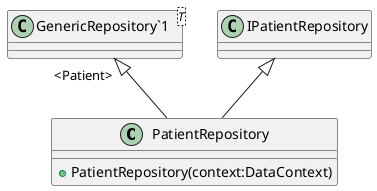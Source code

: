 @startuml
class PatientRepository {
    + PatientRepository(context:DataContext)
}
class "GenericRepository`1"<T> {
}
"GenericRepository`1" "<Patient>" <|-- PatientRepository
IPatientRepository <|-- PatientRepository
@enduml
